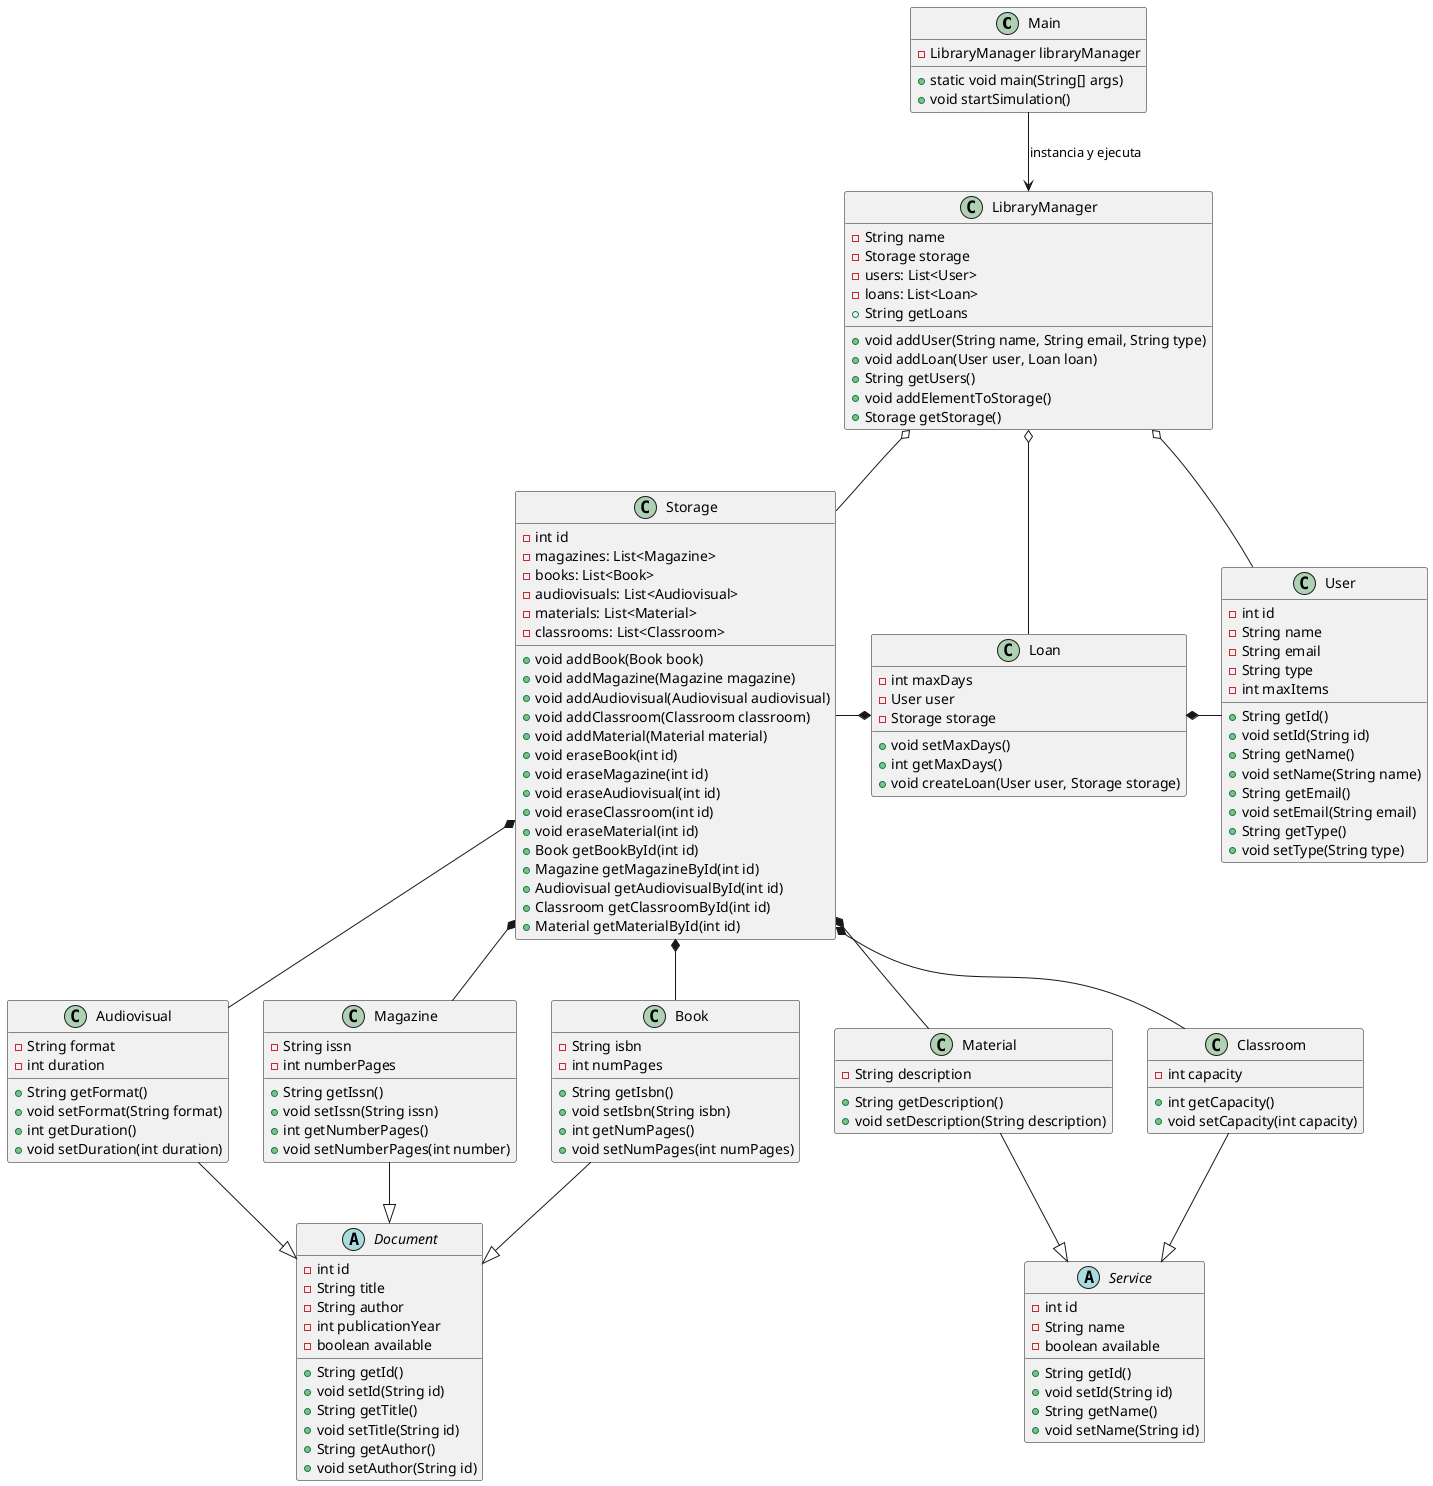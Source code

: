 @startuml
Main --> LibraryManager : "instancia y ejecuta"
LibraryManager o-- Storage
LibraryManager o-- User
LibraryManager o-- Loan
Storage -right-* Loan
Loan *-right- User
Storage *-- Book
Storage *-- Magazine
Storage *-- Material
Storage *-- Classroom
Storage *-- Audiovisual
Service <|-up- Classroom
Service <|-up- Material
Document <|-up- Book
Document <|-up- Magazine
Document <|-up- Audiovisual

class Material {
    -String description
    +String getDescription()
    +void setDescription(String description)
}

class Storage {
    - int id
    - magazines: List<Magazine> 
    - books: List<Book> 
    - audiovisuals: List<Audiovisual>
    - materials: List<Material>
    - classrooms: List<Classroom>
    + void addBook(Book book)
    + void addMagazine(Magazine magazine)
    + void addAudiovisual(Audiovisual audiovisual)
    + void addClassroom(Classroom classroom)
    + void addMaterial(Material material)
    + void eraseBook(int id)
    + void eraseMagazine(int id)
    + void eraseAudiovisual(int id)
    + void eraseClassroom(int id)
    + void eraseMaterial(int id)
    + Book getBookById(int id)
    + Magazine getMagazineById(int id)
    + Audiovisual getAudiovisualById(int id)
    + Classroom getClassroomById(int id)
    + Material getMaterialById(int id)
}

abstract class Document {
    -int id
    -String title
    -String author
    -int publicationYear
    -boolean available
    +String getId()
    +void setId(String id)
    +String getTitle()
    +void setTitle(String id)
    +String getAuthor()
    +void setAuthor(String id)
    
}

class User {
    -int id
    -String name
    -String email
    -String type
    -int maxItems

    +String getId()
    +void setId(String id)
    +String getName()
    +void setName(String name)
    +String getEmail()
    +void setEmail(String email)
    +String getType()
    +void setType(String type)
}

class Book {
    -String isbn
    -int numPages
    +String getIsbn()
    +void setIsbn(String isbn)
    +int getNumPages()
    +void setNumPages(int numPages)
}

class Classroom {
    -int capacity
    +int getCapacity()
    +void setCapacity(int capacity)
}

abstract class Service {
    -int id
    -String name
    -boolean available
    +String getId()
    +void setId(String id)
    +String getName()
    +void setName(String id)
}

class Magazine {
    -String issn
    -int numberPages
    +String getIssn()
    +void setIssn(String issn)
    +int getNumberPages()
    +void setNumberPages(int number)
}

class Audiovisual {
    -String format
    -int duration
    +String getFormat()
    +void setFormat(String format)
    +int getDuration()
    +void setDuration(int duration)
}

class LibraryManager {
    -String name
    -Storage storage
    -users: List<User>
    -loans: List<Loan>
    +void addUser(String name, String email, String type)
    +void addLoan(User user, Loan loan)
    +String getUsers()
    +String getLoans
    +void addElementToStorage()
    +Storage getStorage()
}

class Main {
    -LibraryManager libraryManager
    +static void main(String[] args)
    +void startSimulation()
}

class Loan {
  -int maxDays
  -User user
  -Storage storage
  +void setMaxDays()
  +int getMaxDays()
  +void createLoan(User user, Storage storage)
}

@enduml
